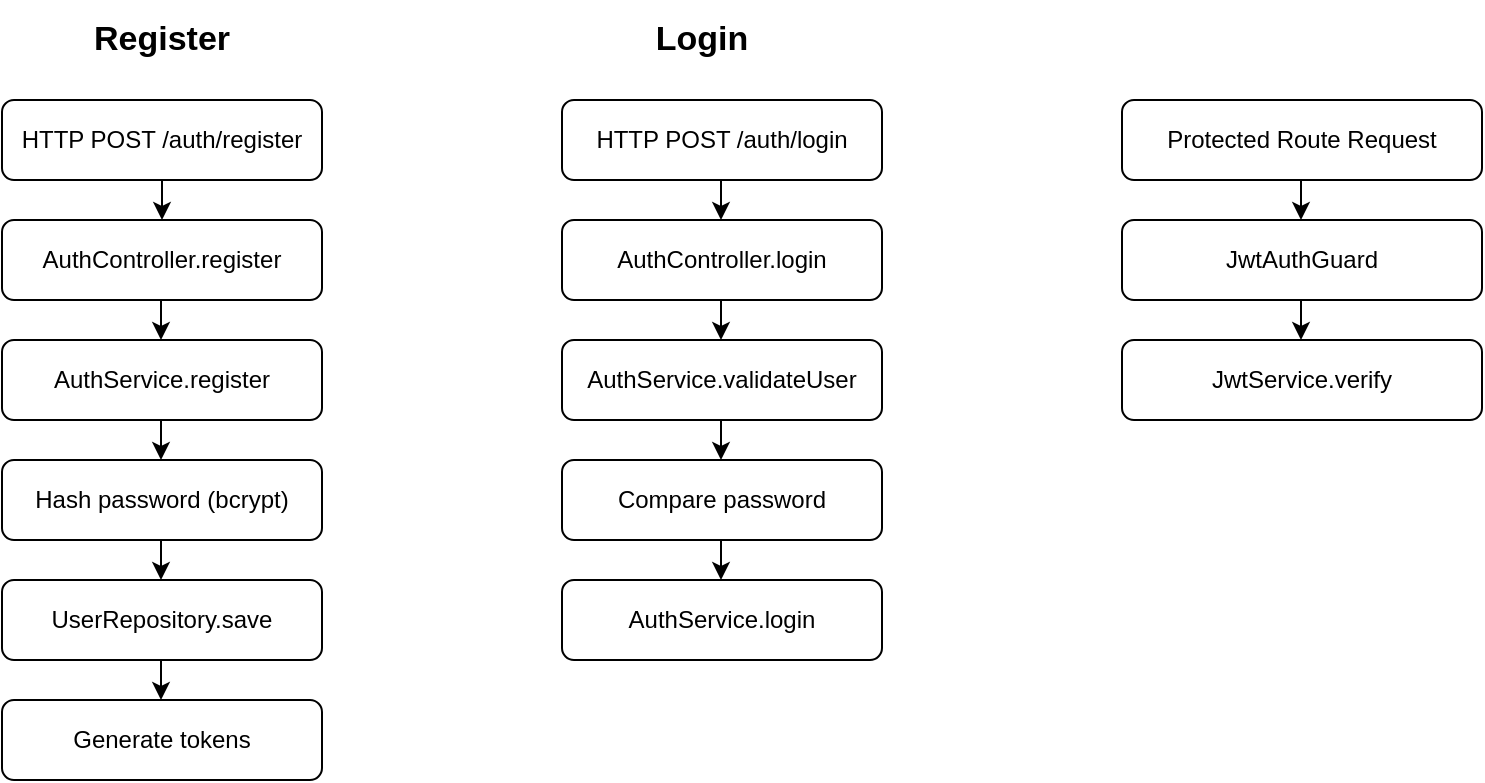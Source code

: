 <mxfile version="27.0.6">
  <diagram name="Auth Flow" id="8UVMLKbZSEgGyt7VQK05">
    <mxGraphModel dx="1356" dy="764" grid="1" gridSize="10" guides="1" tooltips="1" connect="1" arrows="1" fold="1" page="1" pageScale="1" pageWidth="1169" pageHeight="827" math="0" shadow="0">
      <root>
        <mxCell id="0" />
        <mxCell id="1" parent="0" />
        <mxCell id="Aw9IWXo-AwVBwENLMZRi-1" value="HTTP POST /auth/register" style="rounded=1;whiteSpace=wrap;html=1;" vertex="1" parent="1">
          <mxGeometry x="60" y="90" width="160" height="40" as="geometry" />
        </mxCell>
        <mxCell id="Aw9IWXo-AwVBwENLMZRi-2" value="AuthController.register" style="rounded=1;whiteSpace=wrap;html=1;" vertex="1" parent="1">
          <mxGeometry x="60" y="150" width="160" height="40" as="geometry" />
        </mxCell>
        <mxCell id="Aw9IWXo-AwVBwENLMZRi-3" value="AuthService.register" style="rounded=1;whiteSpace=wrap;html=1;" vertex="1" parent="1">
          <mxGeometry x="60" y="210" width="160" height="40" as="geometry" />
        </mxCell>
        <mxCell id="Aw9IWXo-AwVBwENLMZRi-4" value="Hash password (bcrypt)" style="rounded=1;whiteSpace=wrap;html=1;" vertex="1" parent="1">
          <mxGeometry x="60" y="270" width="160" height="40" as="geometry" />
        </mxCell>
        <mxCell id="Aw9IWXo-AwVBwENLMZRi-5" value="UserRepository.save" style="rounded=1;whiteSpace=wrap;html=1;" vertex="1" parent="1">
          <mxGeometry x="60" y="330" width="160" height="40" as="geometry" />
        </mxCell>
        <mxCell id="Aw9IWXo-AwVBwENLMZRi-6" value="Generate tokens" style="rounded=1;whiteSpace=wrap;html=1;" vertex="1" parent="1">
          <mxGeometry x="60" y="390" width="160" height="40" as="geometry" />
        </mxCell>
        <mxCell id="Aw9IWXo-AwVBwENLMZRi-7" value="HTTP POST /auth/login" style="rounded=1;whiteSpace=wrap;html=1;" vertex="1" parent="1">
          <mxGeometry x="340" y="90" width="160" height="40" as="geometry" />
        </mxCell>
        <mxCell id="Aw9IWXo-AwVBwENLMZRi-8" value="AuthController.login" style="rounded=1;whiteSpace=wrap;html=1;" vertex="1" parent="1">
          <mxGeometry x="340" y="150" width="160" height="40" as="geometry" />
        </mxCell>
        <mxCell id="Aw9IWXo-AwVBwENLMZRi-9" value="AuthService.validateUser" style="rounded=1;whiteSpace=wrap;html=1;" vertex="1" parent="1">
          <mxGeometry x="340" y="210" width="160" height="40" as="geometry" />
        </mxCell>
        <mxCell id="Aw9IWXo-AwVBwENLMZRi-10" value="Compare password" style="rounded=1;whiteSpace=wrap;html=1;" vertex="1" parent="1">
          <mxGeometry x="340" y="270" width="160" height="40" as="geometry" />
        </mxCell>
        <mxCell id="Aw9IWXo-AwVBwENLMZRi-11" value="AuthService.login" style="rounded=1;whiteSpace=wrap;html=1;" vertex="1" parent="1">
          <mxGeometry x="340" y="330" width="160" height="40" as="geometry" />
        </mxCell>
        <mxCell id="Aw9IWXo-AwVBwENLMZRi-12" value="Protected Route Request" style="rounded=1;whiteSpace=wrap;html=1;" vertex="1" parent="1">
          <mxGeometry x="620" y="90" width="180" height="40" as="geometry" />
        </mxCell>
        <mxCell id="Aw9IWXo-AwVBwENLMZRi-13" value="JwtAuthGuard" style="rounded=1;whiteSpace=wrap;html=1;" vertex="1" parent="1">
          <mxGeometry x="620" y="150" width="180" height="40" as="geometry" />
        </mxCell>
        <mxCell id="Aw9IWXo-AwVBwENLMZRi-14" value="JwtService.verify" style="rounded=1;whiteSpace=wrap;html=1;" vertex="1" parent="1">
          <mxGeometry x="620" y="210" width="180" height="40" as="geometry" />
        </mxCell>
        <mxCell id="Aw9IWXo-AwVBwENLMZRi-15" value="" style="endArrow=classic;html=1;rounded=0;" edge="1" parent="1">
          <mxGeometry width="50" height="50" relative="1" as="geometry">
            <mxPoint x="140" y="130" as="sourcePoint" />
            <mxPoint x="140" y="150" as="targetPoint" />
          </mxGeometry>
        </mxCell>
        <mxCell id="Aw9IWXo-AwVBwENLMZRi-16" value="" style="endArrow=classic;html=1;rounded=0;" edge="1" parent="1">
          <mxGeometry width="50" height="50" relative="1" as="geometry">
            <mxPoint x="139.5" y="190" as="sourcePoint" />
            <mxPoint x="139.5" y="210" as="targetPoint" />
          </mxGeometry>
        </mxCell>
        <mxCell id="Aw9IWXo-AwVBwENLMZRi-17" value="" style="endArrow=classic;html=1;rounded=0;" edge="1" parent="1">
          <mxGeometry width="50" height="50" relative="1" as="geometry">
            <mxPoint x="139.5" y="250" as="sourcePoint" />
            <mxPoint x="139.5" y="270" as="targetPoint" />
          </mxGeometry>
        </mxCell>
        <mxCell id="Aw9IWXo-AwVBwENLMZRi-18" value="" style="endArrow=classic;html=1;rounded=0;" edge="1" parent="1">
          <mxGeometry width="50" height="50" relative="1" as="geometry">
            <mxPoint x="139.5" y="310" as="sourcePoint" />
            <mxPoint x="139.5" y="330" as="targetPoint" />
          </mxGeometry>
        </mxCell>
        <mxCell id="Aw9IWXo-AwVBwENLMZRi-19" value="" style="endArrow=classic;html=1;rounded=0;" edge="1" parent="1">
          <mxGeometry width="50" height="50" relative="1" as="geometry">
            <mxPoint x="139.5" y="370" as="sourcePoint" />
            <mxPoint x="139.5" y="390" as="targetPoint" />
          </mxGeometry>
        </mxCell>
        <mxCell id="Aw9IWXo-AwVBwENLMZRi-20" value="&lt;b&gt;&lt;font style=&quot;font-size: 17px;&quot;&gt;Register&lt;/font&gt;&lt;/b&gt;" style="text;strokeColor=none;align=center;fillColor=none;html=1;verticalAlign=middle;whiteSpace=wrap;rounded=0;" vertex="1" parent="1">
          <mxGeometry x="100" y="40" width="80" height="40" as="geometry" />
        </mxCell>
        <mxCell id="Aw9IWXo-AwVBwENLMZRi-22" value="" style="endArrow=classic;html=1;rounded=0;" edge="1" parent="1">
          <mxGeometry width="50" height="50" relative="1" as="geometry">
            <mxPoint x="419.5" y="130" as="sourcePoint" />
            <mxPoint x="419.5" y="150" as="targetPoint" />
          </mxGeometry>
        </mxCell>
        <mxCell id="Aw9IWXo-AwVBwENLMZRi-24" value="" style="endArrow=classic;html=1;rounded=0;" edge="1" parent="1">
          <mxGeometry width="50" height="50" relative="1" as="geometry">
            <mxPoint x="419.5" y="190" as="sourcePoint" />
            <mxPoint x="419.5" y="210" as="targetPoint" />
          </mxGeometry>
        </mxCell>
        <mxCell id="Aw9IWXo-AwVBwENLMZRi-25" value="" style="endArrow=classic;html=1;rounded=0;" edge="1" parent="1">
          <mxGeometry width="50" height="50" relative="1" as="geometry">
            <mxPoint x="419.5" y="250" as="sourcePoint" />
            <mxPoint x="419.5" y="270" as="targetPoint" />
          </mxGeometry>
        </mxCell>
        <mxCell id="Aw9IWXo-AwVBwENLMZRi-26" value="" style="endArrow=classic;html=1;rounded=0;" edge="1" parent="1">
          <mxGeometry width="50" height="50" relative="1" as="geometry">
            <mxPoint x="419.5" y="310" as="sourcePoint" />
            <mxPoint x="419.5" y="330" as="targetPoint" />
          </mxGeometry>
        </mxCell>
        <mxCell id="Aw9IWXo-AwVBwENLMZRi-27" value="" style="endArrow=classic;html=1;rounded=0;" edge="1" parent="1">
          <mxGeometry width="50" height="50" relative="1" as="geometry">
            <mxPoint x="709.5" y="130" as="sourcePoint" />
            <mxPoint x="709.5" y="150" as="targetPoint" />
          </mxGeometry>
        </mxCell>
        <mxCell id="Aw9IWXo-AwVBwENLMZRi-28" value="" style="endArrow=classic;html=1;rounded=0;" edge="1" parent="1">
          <mxGeometry width="50" height="50" relative="1" as="geometry">
            <mxPoint x="709.5" y="190" as="sourcePoint" />
            <mxPoint x="709.5" y="210" as="targetPoint" />
          </mxGeometry>
        </mxCell>
        <mxCell id="Aw9IWXo-AwVBwENLMZRi-30" value="&lt;b&gt;&lt;font style=&quot;font-size: 17px;&quot;&gt;Login&lt;/font&gt;&lt;/b&gt;" style="text;strokeColor=none;align=center;fillColor=none;html=1;verticalAlign=middle;whiteSpace=wrap;rounded=0;" vertex="1" parent="1">
          <mxGeometry x="370" y="40" width="80" height="40" as="geometry" />
        </mxCell>
      </root>
    </mxGraphModel>
  </diagram>
</mxfile>
